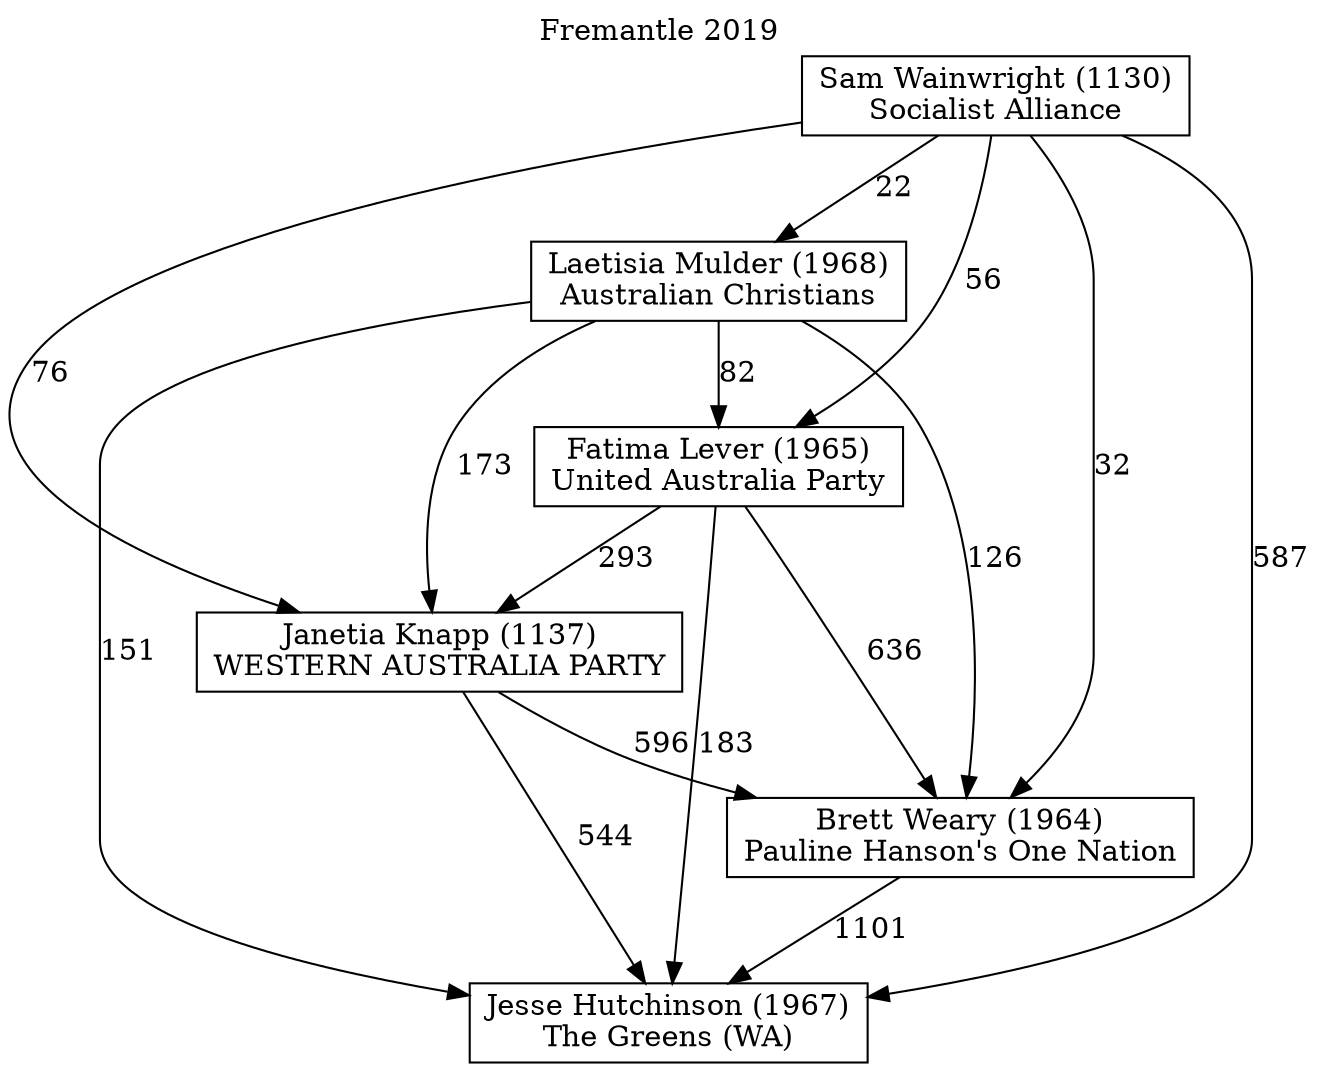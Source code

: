 // House preference flow
digraph "Jesse Hutchinson (1967)_Fremantle_2019" {
	graph [label="Fremantle 2019" labelloc=t mclimit=10]
	node [shape=box]
	"Brett Weary (1964)" [label="Brett Weary (1964)
Pauline Hanson's One Nation"]
	"Fatima Lever (1965)" [label="Fatima Lever (1965)
United Australia Party"]
	"Janetia Knapp (1137)" [label="Janetia Knapp (1137)
WESTERN AUSTRALIA PARTY"]
	"Jesse Hutchinson (1967)" [label="Jesse Hutchinson (1967)
The Greens (WA)"]
	"Laetisia Mulder (1968)" [label="Laetisia Mulder (1968)
Australian Christians"]
	"Sam Wainwright (1130)" [label="Sam Wainwright (1130)
Socialist Alliance"]
	"Brett Weary (1964)" -> "Jesse Hutchinson (1967)" [label=1101]
	"Fatima Lever (1965)" -> "Brett Weary (1964)" [label=636]
	"Fatima Lever (1965)" -> "Janetia Knapp (1137)" [label=293]
	"Fatima Lever (1965)" -> "Jesse Hutchinson (1967)" [label=183]
	"Janetia Knapp (1137)" -> "Brett Weary (1964)" [label=596]
	"Janetia Knapp (1137)" -> "Jesse Hutchinson (1967)" [label=544]
	"Laetisia Mulder (1968)" -> "Brett Weary (1964)" [label=126]
	"Laetisia Mulder (1968)" -> "Fatima Lever (1965)" [label=82]
	"Laetisia Mulder (1968)" -> "Janetia Knapp (1137)" [label=173]
	"Laetisia Mulder (1968)" -> "Jesse Hutchinson (1967)" [label=151]
	"Sam Wainwright (1130)" -> "Brett Weary (1964)" [label=32]
	"Sam Wainwright (1130)" -> "Fatima Lever (1965)" [label=56]
	"Sam Wainwright (1130)" -> "Janetia Knapp (1137)" [label=76]
	"Sam Wainwright (1130)" -> "Jesse Hutchinson (1967)" [label=587]
	"Sam Wainwright (1130)" -> "Laetisia Mulder (1968)" [label=22]
}
